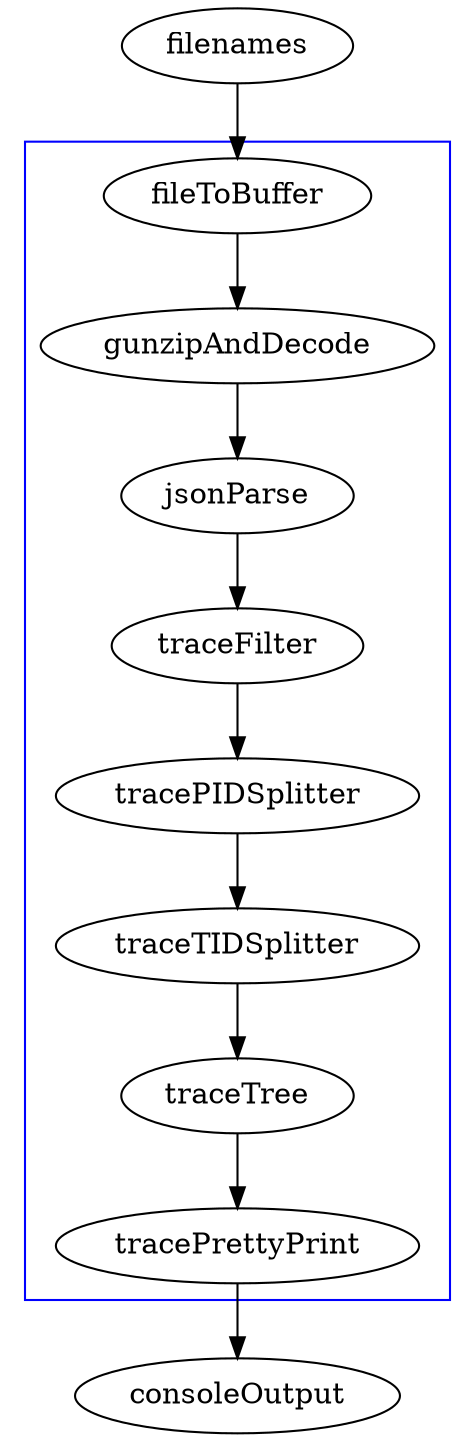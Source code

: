 digraph trace {

  subgraph cluster0 {
    fileToBuffer -> gunzipAndDecode -> jsonParse -> traceFilter -> tracePIDSplitter -> traceTIDSplitter -> traceTree -> tracePrettyPrint;
    color=blue;
    strategy=pipeline;
  }

  filenames -> fileToBuffer;
  tracePrettyPrint -> consoleOutput;

  filenames [RE="/usr/local/google/home/dstockwell/local/traces/.*"];

  traceFilter [traceEvents="['Document::updateStyle','V8.Execute','CSSParserImpl::parseStyleSheet']"];

  tracePrettyPrint [showTrace="false"];
}
